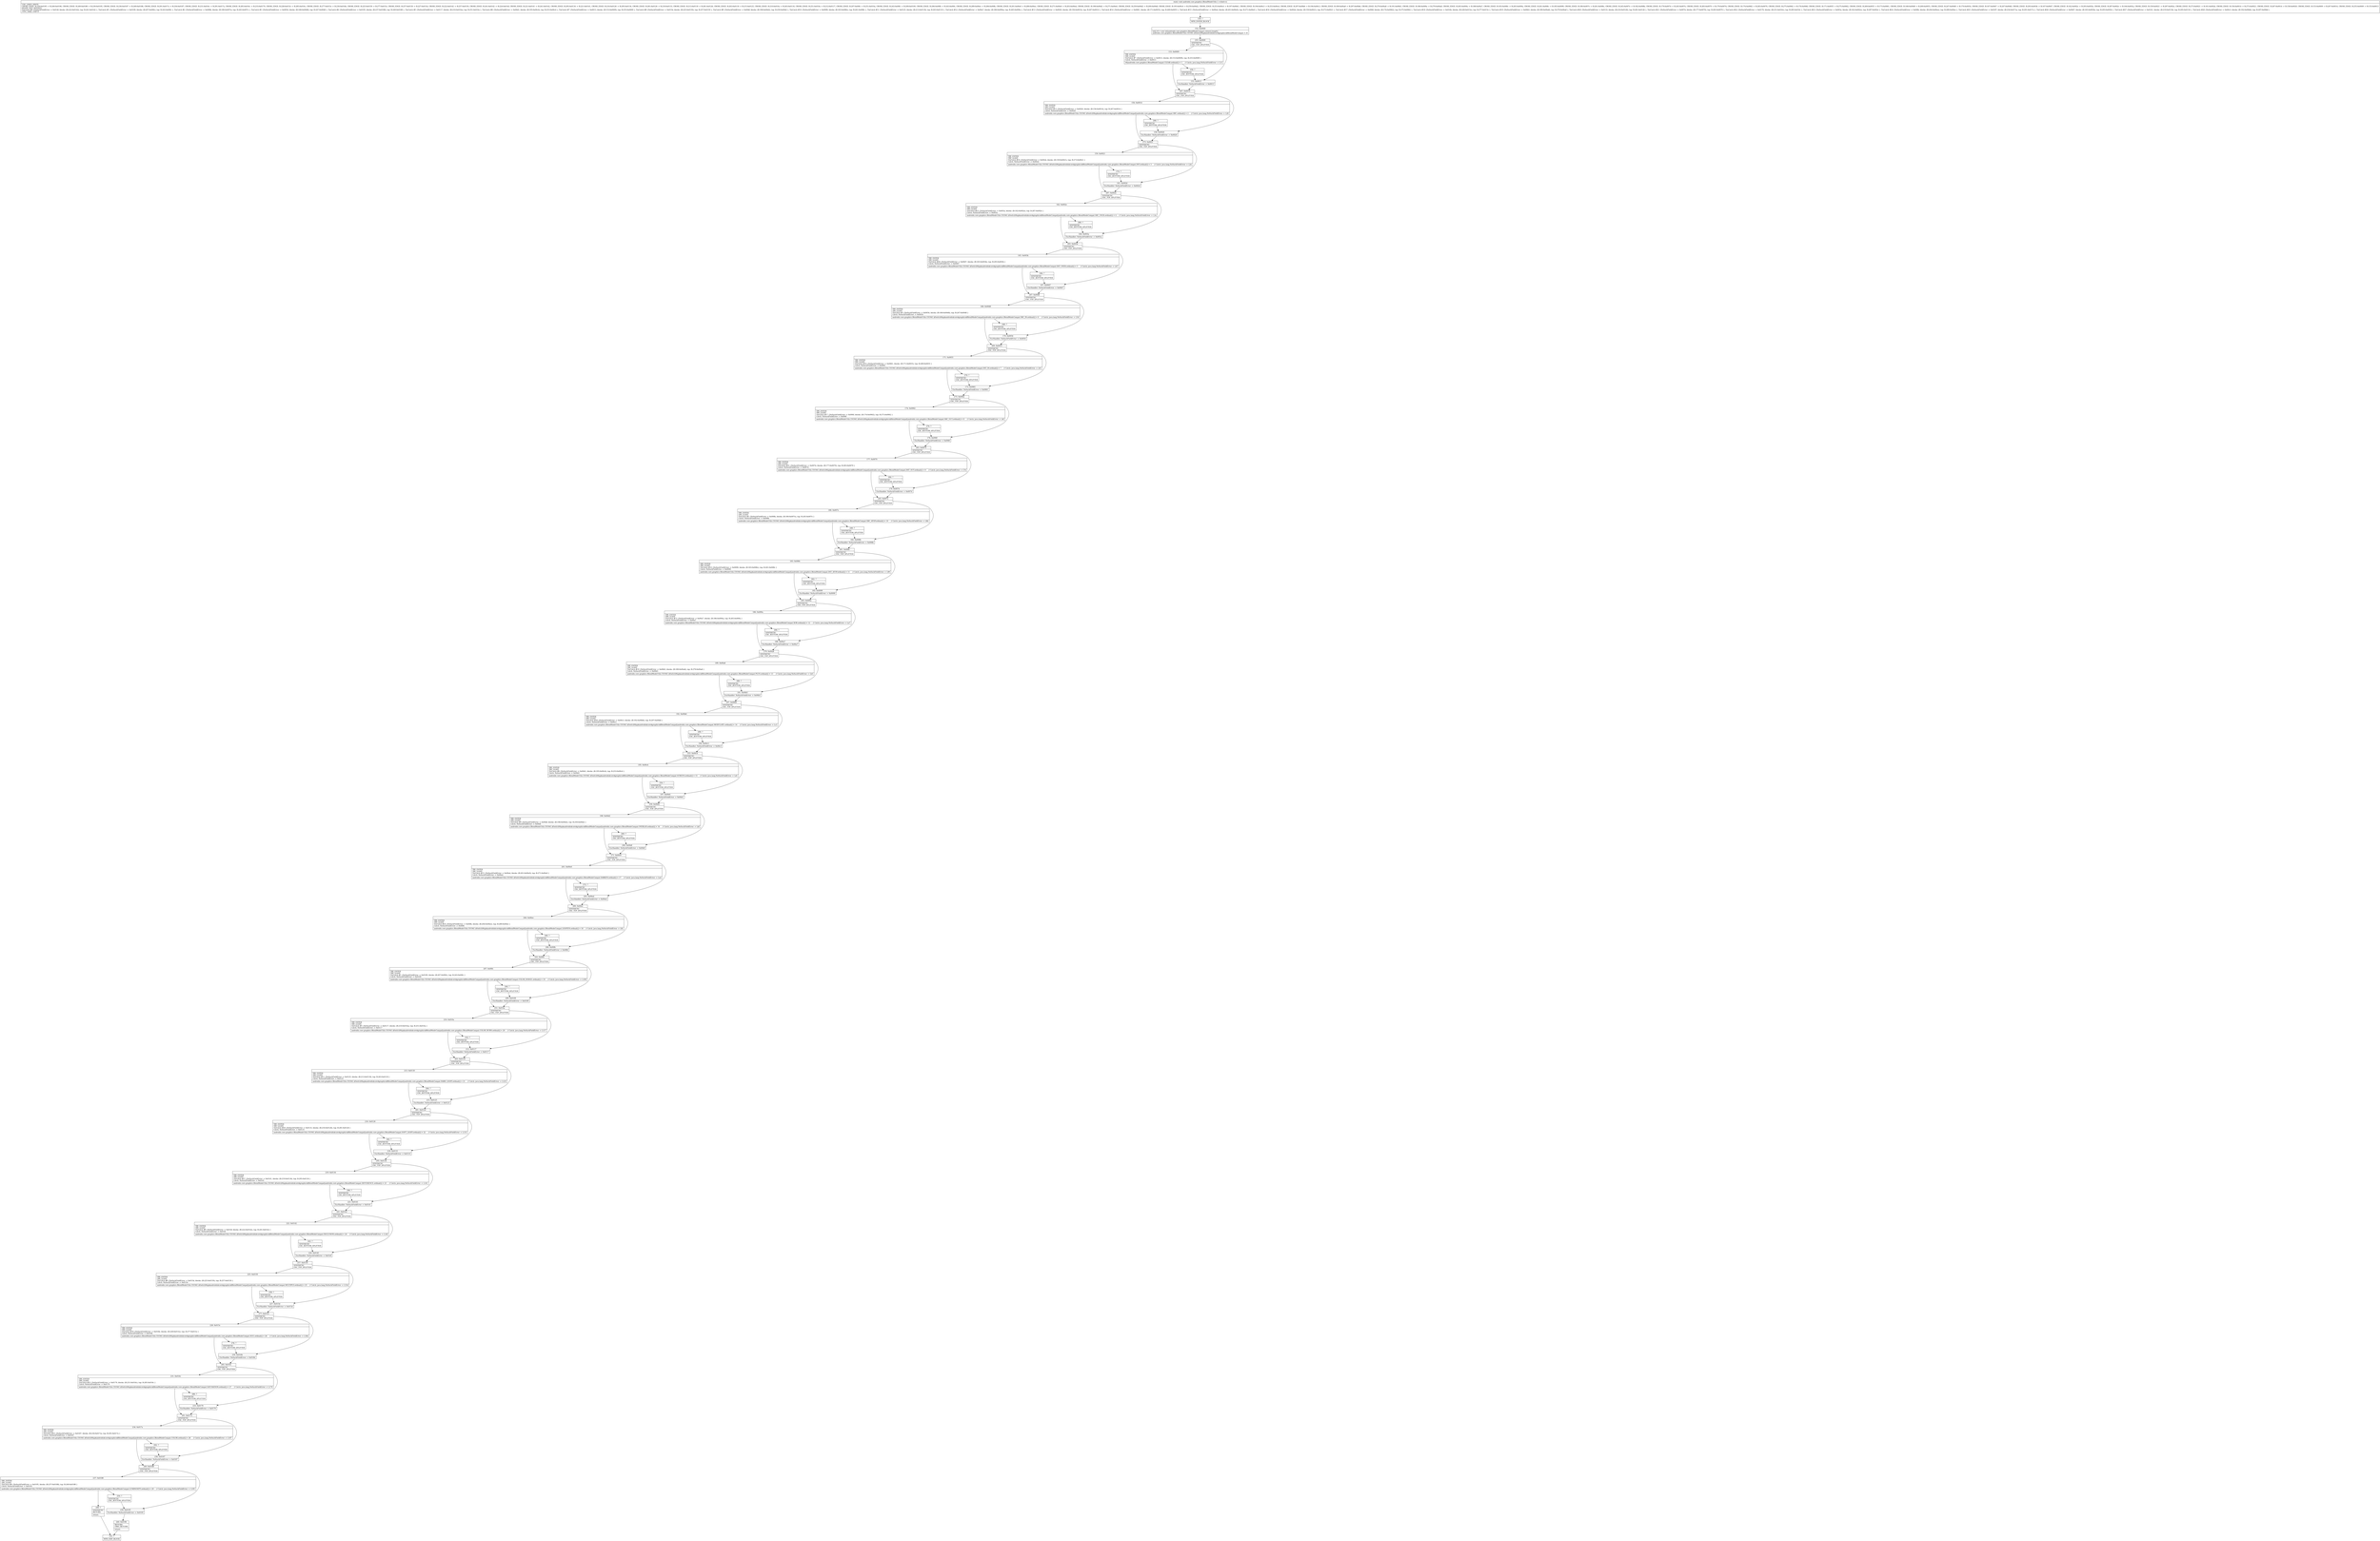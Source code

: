 digraph "CFG forandroidx.core.graphics.BlendModeUtils.1.\<clinit\>()V" {
Node_150 [shape=record,label="{150\:\ ?|MTH_ENTER_BLOCK\l}"];
Node_152 [shape=record,label="{152\:\ 0x0000|int[] r0 = new int[androidx.core.graphics.BlendModeCompat.values().length]\landroidx.core.graphics.BlendModeUtils.C01941.$SwitchMap$androidx$core$graphics$BlendModeCompat = r0\l}"];
Node_255 [shape=record,label="{255\:\ 0x0009|SYNTHETIC\lEXC_TOP_SPLITTER\l}"];
Node_153 [shape=record,label="{153\:\ 0x0009|TRY_ENTER\lTRY_LEAVE\lTryCatch #7 \{NoSuchFieldError \-\> 0x0013, blocks: (B:153:0x0009), top: B:255:0x0009 \}\lCatch: NoSuchFieldError \-\> 0x0013\l|r0[androidx.core.graphics.BlendModeCompat.CLEAR.ordinal()] = 1     \/\/ Catch: java.lang.NoSuchFieldError \-\> L13\l}"];
Node_256 [shape=record,label="{256\:\ ?|SYNTHETIC\lEXC_BOTTOM_SPLITTER\l}"];
Node_267 [shape=record,label="{267\:\ 0x0014|SYNTHETIC\lEXC_TOP_SPLITTER\l}"];
Node_156 [shape=record,label="{156\:\ 0x0014|TRY_ENTER\lTRY_LEAVE\lTryCatch #13 \{NoSuchFieldError \-\> 0x0020, blocks: (B:156:0x0014), top: B:267:0x0014 \}\lCatch: NoSuchFieldError \-\> 0x0020\l|androidx.core.graphics.BlendModeUtils.C01941.$SwitchMap$androidx$core$graphics$BlendModeCompat[androidx.core.graphics.BlendModeCompat.SRC.ordinal()] = 2     \/\/ Catch: java.lang.NoSuchFieldError \-\> L20\l}"];
Node_268 [shape=record,label="{268\:\ ?|SYNTHETIC\lEXC_BOTTOM_SPLITTER\l}"];
Node_273 [shape=record,label="{273\:\ 0x0021|SYNTHETIC\lEXC_TOP_SPLITTER\l}"];
Node_159 [shape=record,label="{159\:\ 0x0021|TRY_ENTER\lTRY_LEAVE\lTryCatch #16 \{NoSuchFieldError \-\> 0x002d, blocks: (B:159:0x0021), top: B:273:0x0021 \}\lCatch: NoSuchFieldError \-\> 0x002d\l|androidx.core.graphics.BlendModeUtils.C01941.$SwitchMap$androidx$core$graphics$BlendModeCompat[androidx.core.graphics.BlendModeCompat.DST.ordinal()] = 3     \/\/ Catch: java.lang.NoSuchFieldError \-\> L2d\l}"];
Node_274 [shape=record,label="{274\:\ ?|SYNTHETIC\lEXC_BOTTOM_SPLITTER\l}"];
Node_287 [shape=record,label="{287\:\ 0x002e|SYNTHETIC\lEXC_TOP_SPLITTER\l}"];
Node_162 [shape=record,label="{162\:\ 0x002e|TRY_ENTER\lTRY_LEAVE\lTryCatch #23 \{NoSuchFieldError \-\> 0x003a, blocks: (B:162:0x002e), top: B:287:0x002e \}\lCatch: NoSuchFieldError \-\> 0x003a\l|androidx.core.graphics.BlendModeUtils.C01941.$SwitchMap$androidx$core$graphics$BlendModeCompat[androidx.core.graphics.BlendModeCompat.SRC_OVER.ordinal()] = 4     \/\/ Catch: java.lang.NoSuchFieldError \-\> L3a\l}"];
Node_288 [shape=record,label="{288\:\ ?|SYNTHETIC\lEXC_BOTTOM_SPLITTER\l}"];
Node_293 [shape=record,label="{293\:\ 0x003b|SYNTHETIC\lEXC_TOP_SPLITTER\l}"];
Node_165 [shape=record,label="{165\:\ 0x003b|TRY_ENTER\lTRY_LEAVE\lTryCatch #26 \{NoSuchFieldError \-\> 0x0047, blocks: (B:165:0x003b), top: B:293:0x003b \}\lCatch: NoSuchFieldError \-\> 0x0047\l|androidx.core.graphics.BlendModeUtils.C01941.$SwitchMap$androidx$core$graphics$BlendModeCompat[androidx.core.graphics.BlendModeCompat.DST_OVER.ordinal()] = 5     \/\/ Catch: java.lang.NoSuchFieldError \-\> L47\l}"];
Node_247 [shape=record,label="{247\:\ 0x0048|SYNTHETIC\lEXC_TOP_SPLITTER\l}"];
Node_168 [shape=record,label="{168\:\ 0x0048|TRY_ENTER\lTRY_LEAVE\lTryCatch #3 \{NoSuchFieldError \-\> 0x0054, blocks: (B:168:0x0048), top: B:247:0x0048 \}\lCatch: NoSuchFieldError \-\> 0x0054\l|androidx.core.graphics.BlendModeUtils.C01941.$SwitchMap$androidx$core$graphics$BlendModeCompat[androidx.core.graphics.BlendModeCompat.SRC_IN.ordinal()] = 6     \/\/ Catch: java.lang.NoSuchFieldError \-\> L54\l}"];
Node_248 [shape=record,label="{248\:\ ?|SYNTHETIC\lEXC_BOTTOM_SPLITTER\l}"];
Node_269 [shape=record,label="{269\:\ 0x0055|SYNTHETIC\lEXC_TOP_SPLITTER\l}"];
Node_171 [shape=record,label="{171\:\ 0x0055|TRY_ENTER\lTRY_LEAVE\lTryCatch #14 \{NoSuchFieldError \-\> 0x0061, blocks: (B:171:0x0055), top: B:269:0x0055 \}\lCatch: NoSuchFieldError \-\> 0x0061\l|androidx.core.graphics.BlendModeUtils.C01941.$SwitchMap$androidx$core$graphics$BlendModeCompat[androidx.core.graphics.BlendModeCompat.DST_IN.ordinal()] = 7     \/\/ Catch: java.lang.NoSuchFieldError \-\> L61\l}"];
Node_270 [shape=record,label="{270\:\ ?|SYNTHETIC\lEXC_BOTTOM_SPLITTER\l}"];
Node_275 [shape=record,label="{275\:\ 0x0062|SYNTHETIC\lEXC_TOP_SPLITTER\l}"];
Node_174 [shape=record,label="{174\:\ 0x0062|TRY_ENTER\lTRY_LEAVE\lTryCatch #17 \{NoSuchFieldError \-\> 0x006f, blocks: (B:174:0x0062), top: B:275:0x0062 \}\lCatch: NoSuchFieldError \-\> 0x006f\l|androidx.core.graphics.BlendModeUtils.C01941.$SwitchMap$androidx$core$graphics$BlendModeCompat[androidx.core.graphics.BlendModeCompat.SRC_OUT.ordinal()] = 8     \/\/ Catch: java.lang.NoSuchFieldError \-\> L6f\l}"];
Node_276 [shape=record,label="{276\:\ ?|SYNTHETIC\lEXC_BOTTOM_SPLITTER\l}"];
Node_283 [shape=record,label="{283\:\ 0x0070|SYNTHETIC\lEXC_TOP_SPLITTER\l}"];
Node_177 [shape=record,label="{177\:\ 0x0070|TRY_ENTER\lTRY_LEAVE\lTryCatch #21 \{NoSuchFieldError \-\> 0x007d, blocks: (B:177:0x0070), top: B:283:0x0070 \}\lCatch: NoSuchFieldError \-\> 0x007d\l|androidx.core.graphics.BlendModeUtils.C01941.$SwitchMap$androidx$core$graphics$BlendModeCompat[androidx.core.graphics.BlendModeCompat.DST_OUT.ordinal()] = 9     \/\/ Catch: java.lang.NoSuchFieldError \-\> L7d\l}"];
Node_245 [shape=record,label="{245\:\ 0x007e|SYNTHETIC\lEXC_TOP_SPLITTER\l}"];
Node_180 [shape=record,label="{180\:\ 0x007e|TRY_ENTER\lTRY_LEAVE\lTryCatch #2 \{NoSuchFieldError \-\> 0x008b, blocks: (B:180:0x007e), top: B:245:0x007e \}\lCatch: NoSuchFieldError \-\> 0x008b\l|androidx.core.graphics.BlendModeUtils.C01941.$SwitchMap$androidx$core$graphics$BlendModeCompat[androidx.core.graphics.BlendModeCompat.SRC_ATOP.ordinal()] = 10     \/\/ Catch: java.lang.NoSuchFieldError \-\> L8b\l}"];
Node_246 [shape=record,label="{246\:\ ?|SYNTHETIC\lEXC_BOTTOM_SPLITTER\l}"];
Node_261 [shape=record,label="{261\:\ 0x008c|SYNTHETIC\lEXC_TOP_SPLITTER\l}"];
Node_183 [shape=record,label="{183\:\ 0x008c|TRY_ENTER\lTRY_LEAVE\lTryCatch #10 \{NoSuchFieldError \-\> 0x0099, blocks: (B:183:0x008c), top: B:261:0x008c \}\lCatch: NoSuchFieldError \-\> 0x0099\l|androidx.core.graphics.BlendModeUtils.C01941.$SwitchMap$androidx$core$graphics$BlendModeCompat[androidx.core.graphics.BlendModeCompat.DST_ATOP.ordinal()] = 11     \/\/ Catch: java.lang.NoSuchFieldError \-\> L99\l}"];
Node_262 [shape=record,label="{262\:\ ?|SYNTHETIC\lEXC_BOTTOM_SPLITTER\l}"];
Node_265 [shape=record,label="{265\:\ 0x009a|SYNTHETIC\lEXC_TOP_SPLITTER\l}"];
Node_186 [shape=record,label="{186\:\ 0x009a|TRY_ENTER\lTRY_LEAVE\lTryCatch #12 \{NoSuchFieldError \-\> 0x00a7, blocks: (B:186:0x009a), top: B:265:0x009a \}\lCatch: NoSuchFieldError \-\> 0x00a7\l|androidx.core.graphics.BlendModeUtils.C01941.$SwitchMap$androidx$core$graphics$BlendModeCompat[androidx.core.graphics.BlendModeCompat.XOR.ordinal()] = 12     \/\/ Catch: java.lang.NoSuchFieldError \-\> La7\l}"];
Node_266 [shape=record,label="{266\:\ ?|SYNTHETIC\lEXC_BOTTOM_SPLITTER\l}"];
Node_279 [shape=record,label="{279\:\ 0x00a8|SYNTHETIC\lEXC_TOP_SPLITTER\l}"];
Node_189 [shape=record,label="{189\:\ 0x00a8|TRY_ENTER\lTRY_LEAVE\lTryCatch #19 \{NoSuchFieldError \-\> 0x00b5, blocks: (B:189:0x00a8), top: B:279:0x00a8 \}\lCatch: NoSuchFieldError \-\> 0x00b5\l|androidx.core.graphics.BlendModeUtils.C01941.$SwitchMap$androidx$core$graphics$BlendModeCompat[androidx.core.graphics.BlendModeCompat.PLUS.ordinal()] = 13     \/\/ Catch: java.lang.NoSuchFieldError \-\> Lb5\l}"];
Node_280 [shape=record,label="{280\:\ ?|SYNTHETIC\lEXC_BOTTOM_SPLITTER\l}"];
Node_297 [shape=record,label="{297\:\ 0x00b6|SYNTHETIC\lEXC_TOP_SPLITTER\l}"];
Node_192 [shape=record,label="{192\:\ 0x00b6|TRY_ENTER\lTRY_LEAVE\lTryCatch #28 \{NoSuchFieldError \-\> 0x00c3, blocks: (B:192:0x00b6), top: B:297:0x00b6 \}\lCatch: NoSuchFieldError \-\> 0x00c3\l|androidx.core.graphics.BlendModeUtils.C01941.$SwitchMap$androidx$core$graphics$BlendModeCompat[androidx.core.graphics.BlendModeCompat.MODULATE.ordinal()] = 14     \/\/ Catch: java.lang.NoSuchFieldError \-\> Lc3\l}"];
Node_253 [shape=record,label="{253\:\ 0x00c4|SYNTHETIC\lEXC_TOP_SPLITTER\l}"];
Node_195 [shape=record,label="{195\:\ 0x00c4|TRY_ENTER\lTRY_LEAVE\lTryCatch #6 \{NoSuchFieldError \-\> 0x00d1, blocks: (B:195:0x00c4), top: B:253:0x00c4 \}\lCatch: NoSuchFieldError \-\> 0x00d1\l|androidx.core.graphics.BlendModeUtils.C01941.$SwitchMap$androidx$core$graphics$BlendModeCompat[androidx.core.graphics.BlendModeCompat.SCREEN.ordinal()] = 15     \/\/ Catch: java.lang.NoSuchFieldError \-\> Ld1\l}"];
Node_254 [shape=record,label="{254\:\ ?|SYNTHETIC\lEXC_BOTTOM_SPLITTER\l}"];
Node_259 [shape=record,label="{259\:\ 0x00d2|SYNTHETIC\lEXC_TOP_SPLITTER\l}"];
Node_198 [shape=record,label="{198\:\ 0x00d2|TRY_ENTER\lTRY_LEAVE\lTryCatch #9 \{NoSuchFieldError \-\> 0x00df, blocks: (B:198:0x00d2), top: B:259:0x00d2 \}\lCatch: NoSuchFieldError \-\> 0x00df\l|androidx.core.graphics.BlendModeUtils.C01941.$SwitchMap$androidx$core$graphics$BlendModeCompat[androidx.core.graphics.BlendModeCompat.OVERLAY.ordinal()] = 16     \/\/ Catch: java.lang.NoSuchFieldError \-\> Ldf\l}"];
Node_260 [shape=record,label="{260\:\ ?|SYNTHETIC\lEXC_BOTTOM_SPLITTER\l}"];
Node_271 [shape=record,label="{271\:\ 0x00e0|SYNTHETIC\lEXC_TOP_SPLITTER\l}"];
Node_201 [shape=record,label="{201\:\ 0x00e0|TRY_ENTER\lTRY_LEAVE\lTryCatch #15 \{NoSuchFieldError \-\> 0x00ed, blocks: (B:201:0x00e0), top: B:271:0x00e0 \}\lCatch: NoSuchFieldError \-\> 0x00ed\l|androidx.core.graphics.BlendModeUtils.C01941.$SwitchMap$androidx$core$graphics$BlendModeCompat[androidx.core.graphics.BlendModeCompat.DARKEN.ordinal()] = 17     \/\/ Catch: java.lang.NoSuchFieldError \-\> Led\l}"];
Node_272 [shape=record,label="{272\:\ ?|SYNTHETIC\lEXC_BOTTOM_SPLITTER\l}"];
Node_289 [shape=record,label="{289\:\ 0x00ee|SYNTHETIC\lEXC_TOP_SPLITTER\l}"];
Node_204 [shape=record,label="{204\:\ 0x00ee|TRY_ENTER\lTRY_LEAVE\lTryCatch #24 \{NoSuchFieldError \-\> 0x00fb, blocks: (B:204:0x00ee), top: B:289:0x00ee \}\lCatch: NoSuchFieldError \-\> 0x00fb\l|androidx.core.graphics.BlendModeUtils.C01941.$SwitchMap$androidx$core$graphics$BlendModeCompat[androidx.core.graphics.BlendModeCompat.LIGHTEN.ordinal()] = 18     \/\/ Catch: java.lang.NoSuchFieldError \-\> Lfb\l}"];
Node_243 [shape=record,label="{243\:\ 0x00fc|SYNTHETIC\lEXC_TOP_SPLITTER\l}"];
Node_207 [shape=record,label="{207\:\ 0x00fc|TRY_ENTER\lTRY_LEAVE\lTryCatch #1 \{NoSuchFieldError \-\> 0x0109, blocks: (B:207:0x00fc), top: B:243:0x00fc \}\lCatch: NoSuchFieldError \-\> 0x0109\l|androidx.core.graphics.BlendModeUtils.C01941.$SwitchMap$androidx$core$graphics$BlendModeCompat[androidx.core.graphics.BlendModeCompat.COLOR_DODGE.ordinal()] = 19     \/\/ Catch: java.lang.NoSuchFieldError \-\> L109\l}"];
Node_244 [shape=record,label="{244\:\ ?|SYNTHETIC\lEXC_BOTTOM_SPLITTER\l}"];
Node_251 [shape=record,label="{251\:\ 0x010a|SYNTHETIC\lEXC_TOP_SPLITTER\l}"];
Node_210 [shape=record,label="{210\:\ 0x010a|TRY_ENTER\lTRY_LEAVE\lTryCatch #5 \{NoSuchFieldError \-\> 0x0117, blocks: (B:210:0x010a), top: B:251:0x010a \}\lCatch: NoSuchFieldError \-\> 0x0117\l|androidx.core.graphics.BlendModeUtils.C01941.$SwitchMap$androidx$core$graphics$BlendModeCompat[androidx.core.graphics.BlendModeCompat.COLOR_BURN.ordinal()] = 20     \/\/ Catch: java.lang.NoSuchFieldError \-\> L117\l}"];
Node_252 [shape=record,label="{252\:\ ?|SYNTHETIC\lEXC_BOTTOM_SPLITTER\l}"];
Node_263 [shape=record,label="{263\:\ 0x0118|SYNTHETIC\lEXC_TOP_SPLITTER\l}"];
Node_213 [shape=record,label="{213\:\ 0x0118|TRY_ENTER\lTRY_LEAVE\lTryCatch #11 \{NoSuchFieldError \-\> 0x0125, blocks: (B:213:0x0118), top: B:263:0x0118 \}\lCatch: NoSuchFieldError \-\> 0x0125\l|androidx.core.graphics.BlendModeUtils.C01941.$SwitchMap$androidx$core$graphics$BlendModeCompat[androidx.core.graphics.BlendModeCompat.HARD_LIGHT.ordinal()] = 21     \/\/ Catch: java.lang.NoSuchFieldError \-\> L125\l}"];
Node_264 [shape=record,label="{264\:\ ?|SYNTHETIC\lEXC_BOTTOM_SPLITTER\l}"];
Node_281 [shape=record,label="{281\:\ 0x0126|SYNTHETIC\lEXC_TOP_SPLITTER\l}"];
Node_216 [shape=record,label="{216\:\ 0x0126|TRY_ENTER\lTRY_LEAVE\lTryCatch #20 \{NoSuchFieldError \-\> 0x0133, blocks: (B:216:0x0126), top: B:281:0x0126 \}\lCatch: NoSuchFieldError \-\> 0x0133\l|androidx.core.graphics.BlendModeUtils.C01941.$SwitchMap$androidx$core$graphics$BlendModeCompat[androidx.core.graphics.BlendModeCompat.SOFT_LIGHT.ordinal()] = 22     \/\/ Catch: java.lang.NoSuchFieldError \-\> L133\l}"];
Node_282 [shape=record,label="{282\:\ ?|SYNTHETIC\lEXC_BOTTOM_SPLITTER\l}"];
Node_295 [shape=record,label="{295\:\ 0x0134|SYNTHETIC\lEXC_TOP_SPLITTER\l}"];
Node_219 [shape=record,label="{219\:\ 0x0134|TRY_ENTER\lTRY_LEAVE\lTryCatch #27 \{NoSuchFieldError \-\> 0x0141, blocks: (B:219:0x0134), top: B:295:0x0134 \}\lCatch: NoSuchFieldError \-\> 0x0141\l|androidx.core.graphics.BlendModeUtils.C01941.$SwitchMap$androidx$core$graphics$BlendModeCompat[androidx.core.graphics.BlendModeCompat.DIFFERENCE.ordinal()] = 23     \/\/ Catch: java.lang.NoSuchFieldError \-\> L141\l}"];
Node_241 [shape=record,label="{241\:\ 0x0142|SYNTHETIC\lEXC_TOP_SPLITTER\l}"];
Node_222 [shape=record,label="{222\:\ 0x0142|TRY_ENTER\lTRY_LEAVE\lTryCatch #0 \{NoSuchFieldError \-\> 0x014f, blocks: (B:222:0x0142), top: B:241:0x0142 \}\lCatch: NoSuchFieldError \-\> 0x014f\l|androidx.core.graphics.BlendModeUtils.C01941.$SwitchMap$androidx$core$graphics$BlendModeCompat[androidx.core.graphics.BlendModeCompat.EXCLUSION.ordinal()] = 24     \/\/ Catch: java.lang.NoSuchFieldError \-\> L14f\l}"];
Node_242 [shape=record,label="{242\:\ ?|SYNTHETIC\lEXC_BOTTOM_SPLITTER\l}"];
Node_257 [shape=record,label="{257\:\ 0x0150|SYNTHETIC\lEXC_TOP_SPLITTER\l}"];
Node_225 [shape=record,label="{225\:\ 0x0150|TRY_ENTER\lTRY_LEAVE\lTryCatch #8 \{NoSuchFieldError \-\> 0x015d, blocks: (B:225:0x0150), top: B:257:0x0150 \}\lCatch: NoSuchFieldError \-\> 0x015d\l|androidx.core.graphics.BlendModeUtils.C01941.$SwitchMap$androidx$core$graphics$BlendModeCompat[androidx.core.graphics.BlendModeCompat.MULTIPLY.ordinal()] = 25     \/\/ Catch: java.lang.NoSuchFieldError \-\> L15d\l}"];
Node_258 [shape=record,label="{258\:\ ?|SYNTHETIC\lEXC_BOTTOM_SPLITTER\l}"];
Node_277 [shape=record,label="{277\:\ 0x015e|SYNTHETIC\lEXC_TOP_SPLITTER\l}"];
Node_228 [shape=record,label="{228\:\ 0x015e|TRY_ENTER\lTRY_LEAVE\lTryCatch #18 \{NoSuchFieldError \-\> 0x016b, blocks: (B:228:0x015e), top: B:277:0x015e \}\lCatch: NoSuchFieldError \-\> 0x016b\l|androidx.core.graphics.BlendModeUtils.C01941.$SwitchMap$androidx$core$graphics$BlendModeCompat[androidx.core.graphics.BlendModeCompat.HUE.ordinal()] = 26     \/\/ Catch: java.lang.NoSuchFieldError \-\> L16b\l}"];
Node_278 [shape=record,label="{278\:\ ?|SYNTHETIC\lEXC_BOTTOM_SPLITTER\l}"];
Node_285 [shape=record,label="{285\:\ 0x016c|SYNTHETIC\lEXC_TOP_SPLITTER\l}"];
Node_231 [shape=record,label="{231\:\ 0x016c|TRY_ENTER\lTRY_LEAVE\lTryCatch #22 \{NoSuchFieldError \-\> 0x0179, blocks: (B:231:0x016c), top: B:285:0x016c \}\lCatch: NoSuchFieldError \-\> 0x0179\l|androidx.core.graphics.BlendModeUtils.C01941.$SwitchMap$androidx$core$graphics$BlendModeCompat[androidx.core.graphics.BlendModeCompat.SATURATION.ordinal()] = 27     \/\/ Catch: java.lang.NoSuchFieldError \-\> L179\l}"];
Node_286 [shape=record,label="{286\:\ ?|SYNTHETIC\lEXC_BOTTOM_SPLITTER\l}"];
Node_291 [shape=record,label="{291\:\ 0x017a|SYNTHETIC\lEXC_TOP_SPLITTER\l}"];
Node_234 [shape=record,label="{234\:\ 0x017a|TRY_ENTER\lTRY_LEAVE\lTryCatch #25 \{NoSuchFieldError \-\> 0x0187, blocks: (B:234:0x017a), top: B:291:0x017a \}\lCatch: NoSuchFieldError \-\> 0x0187\l|androidx.core.graphics.BlendModeUtils.C01941.$SwitchMap$androidx$core$graphics$BlendModeCompat[androidx.core.graphics.BlendModeCompat.COLOR.ordinal()] = 28     \/\/ Catch: java.lang.NoSuchFieldError \-\> L187\l}"];
Node_249 [shape=record,label="{249\:\ 0x0188|SYNTHETIC\lEXC_TOP_SPLITTER\l}"];
Node_237 [shape=record,label="{237\:\ 0x0188|TRY_ENTER\lTRY_LEAVE\lTryCatch #4 \{NoSuchFieldError \-\> 0x0195, blocks: (B:237:0x0188), top: B:249:0x0188 \}\lCatch: NoSuchFieldError \-\> 0x0195\l|androidx.core.graphics.BlendModeUtils.C01941.$SwitchMap$androidx$core$graphics$BlendModeCompat[androidx.core.graphics.BlendModeCompat.LUMINOSITY.ordinal()] = 29     \/\/ Catch: java.lang.NoSuchFieldError \-\> L195\l}"];
Node_250 [shape=record,label="{250\:\ ?|SYNTHETIC\lEXC_BOTTOM_SPLITTER\l}"];
Node_299 [shape=record,label="{299\:\ ?|SYNTHETIC\lRETURN\l|return\l}"];
Node_151 [shape=record,label="{151\:\ ?|MTH_EXIT_BLOCK\l}"];
Node_239 [shape=record,label="{239\:\ 0x0195|ExcHandler: NoSuchFieldError \-\> 0x0195\l}"];
Node_240 [shape=record,label="{240\:\ 0x0196|RETURN\lORIG_RETURN\l|return\l}"];
Node_292 [shape=record,label="{292\:\ ?|SYNTHETIC\lEXC_BOTTOM_SPLITTER\l}"];
Node_236 [shape=record,label="{236\:\ 0x0187|ExcHandler: NoSuchFieldError \-\> 0x0187\l}"];
Node_233 [shape=record,label="{233\:\ 0x0179|ExcHandler: NoSuchFieldError \-\> 0x0179\l}"];
Node_230 [shape=record,label="{230\:\ 0x016b|ExcHandler: NoSuchFieldError \-\> 0x016b\l}"];
Node_227 [shape=record,label="{227\:\ 0x015d|ExcHandler: NoSuchFieldError \-\> 0x015d\l}"];
Node_224 [shape=record,label="{224\:\ 0x014f|ExcHandler: NoSuchFieldError \-\> 0x014f\l}"];
Node_296 [shape=record,label="{296\:\ ?|SYNTHETIC\lEXC_BOTTOM_SPLITTER\l}"];
Node_221 [shape=record,label="{221\:\ 0x0141|ExcHandler: NoSuchFieldError \-\> 0x0141\l}"];
Node_218 [shape=record,label="{218\:\ 0x0133|ExcHandler: NoSuchFieldError \-\> 0x0133\l}"];
Node_215 [shape=record,label="{215\:\ 0x0125|ExcHandler: NoSuchFieldError \-\> 0x0125\l}"];
Node_212 [shape=record,label="{212\:\ 0x0117|ExcHandler: NoSuchFieldError \-\> 0x0117\l}"];
Node_209 [shape=record,label="{209\:\ 0x0109|ExcHandler: NoSuchFieldError \-\> 0x0109\l}"];
Node_290 [shape=record,label="{290\:\ ?|SYNTHETIC\lEXC_BOTTOM_SPLITTER\l}"];
Node_206 [shape=record,label="{206\:\ 0x00fb|ExcHandler: NoSuchFieldError \-\> 0x00fb\l}"];
Node_203 [shape=record,label="{203\:\ 0x00ed|ExcHandler: NoSuchFieldError \-\> 0x00ed\l}"];
Node_200 [shape=record,label="{200\:\ 0x00df|ExcHandler: NoSuchFieldError \-\> 0x00df\l}"];
Node_197 [shape=record,label="{197\:\ 0x00d1|ExcHandler: NoSuchFieldError \-\> 0x00d1\l}"];
Node_298 [shape=record,label="{298\:\ ?|SYNTHETIC\lEXC_BOTTOM_SPLITTER\l}"];
Node_194 [shape=record,label="{194\:\ 0x00c3|ExcHandler: NoSuchFieldError \-\> 0x00c3\l}"];
Node_191 [shape=record,label="{191\:\ 0x00b5|ExcHandler: NoSuchFieldError \-\> 0x00b5\l}"];
Node_188 [shape=record,label="{188\:\ 0x00a7|ExcHandler: NoSuchFieldError \-\> 0x00a7\l}"];
Node_185 [shape=record,label="{185\:\ 0x0099|ExcHandler: NoSuchFieldError \-\> 0x0099\l}"];
Node_182 [shape=record,label="{182\:\ 0x008b|ExcHandler: NoSuchFieldError \-\> 0x008b\l}"];
Node_284 [shape=record,label="{284\:\ ?|SYNTHETIC\lEXC_BOTTOM_SPLITTER\l}"];
Node_179 [shape=record,label="{179\:\ 0x007d|ExcHandler: NoSuchFieldError \-\> 0x007d\l}"];
Node_176 [shape=record,label="{176\:\ 0x006f|ExcHandler: NoSuchFieldError \-\> 0x006f\l}"];
Node_173 [shape=record,label="{173\:\ 0x0061|ExcHandler: NoSuchFieldError \-\> 0x0061\l}"];
Node_170 [shape=record,label="{170\:\ 0x0054|ExcHandler: NoSuchFieldError \-\> 0x0054\l}"];
Node_294 [shape=record,label="{294\:\ ?|SYNTHETIC\lEXC_BOTTOM_SPLITTER\l}"];
Node_167 [shape=record,label="{167\:\ 0x0047|ExcHandler: NoSuchFieldError \-\> 0x0047\l}"];
Node_164 [shape=record,label="{164\:\ 0x003a|ExcHandler: NoSuchFieldError \-\> 0x003a\l}"];
Node_161 [shape=record,label="{161\:\ 0x002d|ExcHandler: NoSuchFieldError \-\> 0x002d\l}"];
Node_158 [shape=record,label="{158\:\ 0x0020|ExcHandler: NoSuchFieldError \-\> 0x0020\l}"];
Node_155 [shape=record,label="{155\:\ 0x0013|ExcHandler: NoSuchFieldError \-\> 0x0013\l}"];
MethodNode[shape=record,label="{static void androidx.core.graphics.BlendModeUtils.1.\<clinit\>()  | USE_LINES_HINTS\lCROSS_EDGE: B:239:0x0195 \-\> B:240:0x0196, CROSS_EDGE: B:249:0x0188 \-\> B:239:0x0195, CROSS_EDGE: B:236:0x0187 \-\> B:249:0x0188, CROSS_EDGE: B:291:0x017a \-\> B:236:0x0187, CROSS_EDGE: B:231:0x016c \-\> B:291:0x017a, CROSS_EDGE: B:285:0x016c \-\> B:233:0x0179, CROSS_EDGE: B:228:0x015e \-\> B:285:0x016c, CROSS_EDGE: B:277:0x015e \-\> B:230:0x016b, CROSS_EDGE: B:225:0x0150 \-\> B:277:0x015e, CROSS_EDGE: B:257:0x0150 \-\> B:227:0x015d, CROSS_EDGE: B:222:0x0142 \-\> B:257:0x0150, CROSS_EDGE: B:241:0x0142 \-\> B:224:0x014f, CROSS_EDGE: B:221:0x0141 \-\> B:241:0x0142, CROSS_EDGE: B:295:0x0134 \-\> B:221:0x0141, CROSS_EDGE: B:216:0x0126 \-\> B:295:0x0134, CROSS_EDGE: B:281:0x0126 \-\> B:218:0x0133, CROSS_EDGE: B:213:0x0118 \-\> B:281:0x0126, CROSS_EDGE: B:263:0x0118 \-\> B:215:0x0125, CROSS_EDGE: B:210:0x010a \-\> B:263:0x0118, CROSS_EDGE: B:251:0x010a \-\> B:212:0x0117, CROSS_EDGE: B:207:0x00fc \-\> B:251:0x010a, CROSS_EDGE: B:243:0x00fc \-\> B:209:0x0109, CROSS_EDGE: B:206:0x00fb \-\> B:243:0x00fc, CROSS_EDGE: B:289:0x00ee \-\> B:206:0x00fb, CROSS_EDGE: B:201:0x00e0 \-\> B:289:0x00ee, CROSS_EDGE: B:271:0x00e0 \-\> B:203:0x00ed, CROSS_EDGE: B:198:0x00d2 \-\> B:271:0x00e0, CROSS_EDGE: B:259:0x00d2 \-\> B:200:0x00df, CROSS_EDGE: B:195:0x00c4 \-\> B:259:0x00d2, CROSS_EDGE: B:253:0x00c4 \-\> B:197:0x00d1, CROSS_EDGE: B:194:0x00c3 \-\> B:253:0x00c4, CROSS_EDGE: B:297:0x00b6 \-\> B:194:0x00c3, CROSS_EDGE: B:189:0x00a8 \-\> B:297:0x00b6, CROSS_EDGE: B:279:0x00a8 \-\> B:191:0x00b5, CROSS_EDGE: B:186:0x009a \-\> B:279:0x00a8, CROSS_EDGE: B:265:0x009a \-\> B:188:0x00a7, CROSS_EDGE: B:183:0x008c \-\> B:265:0x009a, CROSS_EDGE: B:261:0x008c \-\> B:185:0x0099, CROSS_EDGE: B:180:0x007e \-\> B:261:0x008c, CROSS_EDGE: B:245:0x007e \-\> B:182:0x008b, CROSS_EDGE: B:179:0x007d \-\> B:245:0x007e, CROSS_EDGE: B:283:0x0070 \-\> B:179:0x007d, CROSS_EDGE: B:174:0x0062 \-\> B:283:0x0070, CROSS_EDGE: B:275:0x0062 \-\> B:176:0x006f, CROSS_EDGE: B:171:0x0055 \-\> B:275:0x0062, CROSS_EDGE: B:269:0x0055 \-\> B:173:0x0061, CROSS_EDGE: B:168:0x0048 \-\> B:269:0x0055, CROSS_EDGE: B:247:0x0048 \-\> B:170:0x0054, CROSS_EDGE: B:167:0x0047 \-\> B:247:0x0048, CROSS_EDGE: B:293:0x003b \-\> B:167:0x0047, CROSS_EDGE: B:162:0x002e \-\> B:293:0x003b, CROSS_EDGE: B:287:0x002e \-\> B:164:0x003a, CROSS_EDGE: B:159:0x0021 \-\> B:287:0x002e, CROSS_EDGE: B:273:0x0021 \-\> B:161:0x002d, CROSS_EDGE: B:156:0x0014 \-\> B:273:0x0021, CROSS_EDGE: B:267:0x0014 \-\> B:158:0x0020, CROSS_EDGE: B:153:0x0009 \-\> B:267:0x0014, CROSS_EDGE: B:255:0x0009 \-\> B:155:0x0013\lINLINE_NOT_NEEDED\lTryCatch #0 \{NoSuchFieldError \-\> 0x014f, blocks: (B:222:0x0142), top: B:241:0x0142 \}, TryCatch #1 \{NoSuchFieldError \-\> 0x0109, blocks: (B:207:0x00fc), top: B:243:0x00fc \}, TryCatch #2 \{NoSuchFieldError \-\> 0x008b, blocks: (B:180:0x007e), top: B:245:0x007e \}, TryCatch #3 \{NoSuchFieldError \-\> 0x0054, blocks: (B:168:0x0048), top: B:247:0x0048 \}, TryCatch #4 \{NoSuchFieldError \-\> 0x0195, blocks: (B:237:0x0188), top: B:249:0x0188 \}, TryCatch #5 \{NoSuchFieldError \-\> 0x0117, blocks: (B:210:0x010a), top: B:251:0x010a \}, TryCatch #6 \{NoSuchFieldError \-\> 0x00d1, blocks: (B:195:0x00c4), top: B:253:0x00c4 \}, TryCatch #7 \{NoSuchFieldError \-\> 0x0013, blocks: (B:153:0x0009), top: B:255:0x0009 \}, TryCatch #8 \{NoSuchFieldError \-\> 0x015d, blocks: (B:225:0x0150), top: B:257:0x0150 \}, TryCatch #9 \{NoSuchFieldError \-\> 0x00df, blocks: (B:198:0x00d2), top: B:259:0x00d2 \}, TryCatch #10 \{NoSuchFieldError \-\> 0x0099, blocks: (B:183:0x008c), top: B:261:0x008c \}, TryCatch #11 \{NoSuchFieldError \-\> 0x0125, blocks: (B:213:0x0118), top: B:263:0x0118 \}, TryCatch #12 \{NoSuchFieldError \-\> 0x00a7, blocks: (B:186:0x009a), top: B:265:0x009a \}, TryCatch #13 \{NoSuchFieldError \-\> 0x0020, blocks: (B:156:0x0014), top: B:267:0x0014 \}, TryCatch #14 \{NoSuchFieldError \-\> 0x0061, blocks: (B:171:0x0055), top: B:269:0x0055 \}, TryCatch #15 \{NoSuchFieldError \-\> 0x00ed, blocks: (B:201:0x00e0), top: B:271:0x00e0 \}, TryCatch #16 \{NoSuchFieldError \-\> 0x002d, blocks: (B:159:0x0021), top: B:273:0x0021 \}, TryCatch #17 \{NoSuchFieldError \-\> 0x006f, blocks: (B:174:0x0062), top: B:275:0x0062 \}, TryCatch #18 \{NoSuchFieldError \-\> 0x016b, blocks: (B:228:0x015e), top: B:277:0x015e \}, TryCatch #19 \{NoSuchFieldError \-\> 0x00b5, blocks: (B:189:0x00a8), top: B:279:0x00a8 \}, TryCatch #20 \{NoSuchFieldError \-\> 0x0133, blocks: (B:216:0x0126), top: B:281:0x0126 \}, TryCatch #21 \{NoSuchFieldError \-\> 0x007d, blocks: (B:177:0x0070), top: B:283:0x0070 \}, TryCatch #22 \{NoSuchFieldError \-\> 0x0179, blocks: (B:231:0x016c), top: B:285:0x016c \}, TryCatch #23 \{NoSuchFieldError \-\> 0x003a, blocks: (B:162:0x002e), top: B:287:0x002e \}, TryCatch #24 \{NoSuchFieldError \-\> 0x00fb, blocks: (B:204:0x00ee), top: B:289:0x00ee \}, TryCatch #25 \{NoSuchFieldError \-\> 0x0187, blocks: (B:234:0x017a), top: B:291:0x017a \}, TryCatch #26 \{NoSuchFieldError \-\> 0x0047, blocks: (B:165:0x003b), top: B:293:0x003b \}, TryCatch #27 \{NoSuchFieldError \-\> 0x0141, blocks: (B:219:0x0134), top: B:295:0x0134 \}, TryCatch #28 \{NoSuchFieldError \-\> 0x00c3, blocks: (B:192:0x00b6), top: B:297:0x00b6 \}\lTYPE_VARS: EMPTY\l}"];
MethodNode -> Node_150;Node_150 -> Node_152;
Node_152 -> Node_255;
Node_255 -> Node_153;
Node_255 -> Node_155;
Node_153 -> Node_256;
Node_153 -> Node_267;
Node_256 -> Node_155;
Node_267 -> Node_156;
Node_267 -> Node_158;
Node_156 -> Node_268;
Node_156 -> Node_273;
Node_268 -> Node_158;
Node_273 -> Node_159;
Node_273 -> Node_161;
Node_159 -> Node_274;
Node_159 -> Node_287;
Node_274 -> Node_161;
Node_287 -> Node_162;
Node_287 -> Node_164;
Node_162 -> Node_288;
Node_162 -> Node_293;
Node_288 -> Node_164;
Node_293 -> Node_165;
Node_293 -> Node_167;
Node_165 -> Node_247;
Node_165 -> Node_294;
Node_247 -> Node_168;
Node_247 -> Node_170;
Node_168 -> Node_248;
Node_168 -> Node_269;
Node_248 -> Node_170;
Node_269 -> Node_171;
Node_269 -> Node_173;
Node_171 -> Node_270;
Node_171 -> Node_275;
Node_270 -> Node_173;
Node_275 -> Node_174;
Node_275 -> Node_176;
Node_174 -> Node_276;
Node_174 -> Node_283;
Node_276 -> Node_176;
Node_283 -> Node_177;
Node_283 -> Node_179;
Node_177 -> Node_245;
Node_177 -> Node_284;
Node_245 -> Node_180;
Node_245 -> Node_182;
Node_180 -> Node_246;
Node_180 -> Node_261;
Node_246 -> Node_182;
Node_261 -> Node_183;
Node_261 -> Node_185;
Node_183 -> Node_262;
Node_183 -> Node_265;
Node_262 -> Node_185;
Node_265 -> Node_186;
Node_265 -> Node_188;
Node_186 -> Node_266;
Node_186 -> Node_279;
Node_266 -> Node_188;
Node_279 -> Node_189;
Node_279 -> Node_191;
Node_189 -> Node_280;
Node_189 -> Node_297;
Node_280 -> Node_191;
Node_297 -> Node_192;
Node_297 -> Node_194;
Node_192 -> Node_253;
Node_192 -> Node_298;
Node_253 -> Node_195;
Node_253 -> Node_197;
Node_195 -> Node_254;
Node_195 -> Node_259;
Node_254 -> Node_197;
Node_259 -> Node_198;
Node_259 -> Node_200;
Node_198 -> Node_260;
Node_198 -> Node_271;
Node_260 -> Node_200;
Node_271 -> Node_201;
Node_271 -> Node_203;
Node_201 -> Node_272;
Node_201 -> Node_289;
Node_272 -> Node_203;
Node_289 -> Node_204;
Node_289 -> Node_206;
Node_204 -> Node_243;
Node_204 -> Node_290;
Node_243 -> Node_207;
Node_243 -> Node_209;
Node_207 -> Node_244;
Node_207 -> Node_251;
Node_244 -> Node_209;
Node_251 -> Node_210;
Node_251 -> Node_212;
Node_210 -> Node_252;
Node_210 -> Node_263;
Node_252 -> Node_212;
Node_263 -> Node_213;
Node_263 -> Node_215;
Node_213 -> Node_264;
Node_213 -> Node_281;
Node_264 -> Node_215;
Node_281 -> Node_216;
Node_281 -> Node_218;
Node_216 -> Node_282;
Node_216 -> Node_295;
Node_282 -> Node_218;
Node_295 -> Node_219;
Node_295 -> Node_221;
Node_219 -> Node_241;
Node_219 -> Node_296;
Node_241 -> Node_222;
Node_241 -> Node_224;
Node_222 -> Node_242;
Node_222 -> Node_257;
Node_242 -> Node_224;
Node_257 -> Node_225;
Node_257 -> Node_227;
Node_225 -> Node_258;
Node_225 -> Node_277;
Node_258 -> Node_227;
Node_277 -> Node_228;
Node_277 -> Node_230;
Node_228 -> Node_278;
Node_228 -> Node_285;
Node_278 -> Node_230;
Node_285 -> Node_231;
Node_285 -> Node_233;
Node_231 -> Node_286;
Node_231 -> Node_291;
Node_286 -> Node_233;
Node_291 -> Node_234;
Node_291 -> Node_236;
Node_234 -> Node_249;
Node_234 -> Node_292;
Node_249 -> Node_237;
Node_249 -> Node_239;
Node_237 -> Node_250;
Node_237 -> Node_299;
Node_250 -> Node_239;
Node_299 -> Node_151;
Node_239 -> Node_240;
Node_240 -> Node_151;
Node_292 -> Node_236;
Node_236 -> Node_249;
Node_233 -> Node_291;
Node_230 -> Node_285;
Node_227 -> Node_277;
Node_224 -> Node_257;
Node_296 -> Node_221;
Node_221 -> Node_241;
Node_218 -> Node_295;
Node_215 -> Node_281;
Node_212 -> Node_263;
Node_209 -> Node_251;
Node_290 -> Node_206;
Node_206 -> Node_243;
Node_203 -> Node_289;
Node_200 -> Node_271;
Node_197 -> Node_259;
Node_298 -> Node_194;
Node_194 -> Node_253;
Node_191 -> Node_297;
Node_188 -> Node_279;
Node_185 -> Node_265;
Node_182 -> Node_261;
Node_284 -> Node_179;
Node_179 -> Node_245;
Node_176 -> Node_283;
Node_173 -> Node_275;
Node_170 -> Node_269;
Node_294 -> Node_167;
Node_167 -> Node_247;
Node_164 -> Node_293;
Node_161 -> Node_287;
Node_158 -> Node_273;
Node_155 -> Node_267;
}

